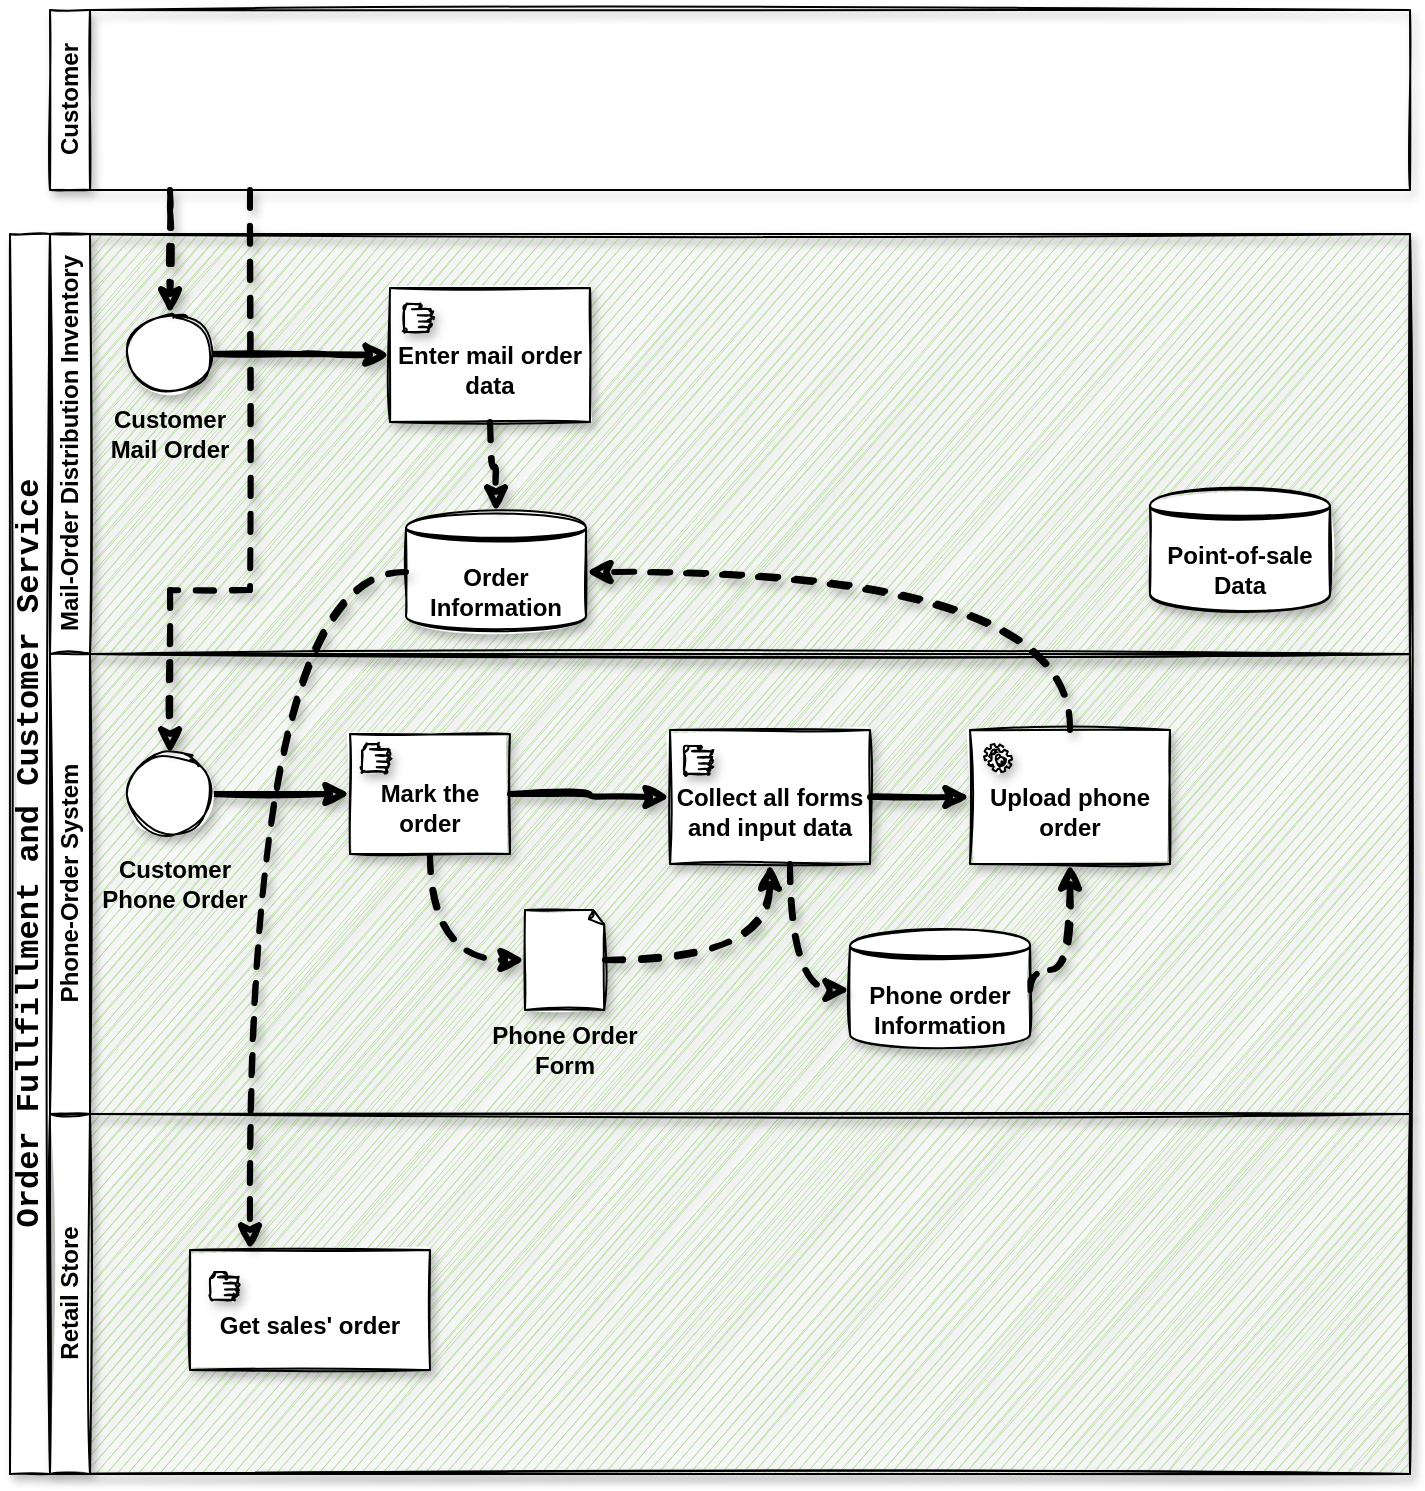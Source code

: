 <mxfile version="14.6.1" type="github">
  <diagram id="prtHgNgQTEPvFCAcTncT" name="Page-1">
    <mxGraphModel dx="683" dy="378" grid="1" gridSize="10" guides="1" tooltips="1" connect="1" arrows="1" fold="1" page="1" pageScale="1" pageWidth="827" pageHeight="1169" math="0" shadow="0">
      <root>
        <mxCell id="0" />
        <mxCell id="1" parent="0" />
        <mxCell id="dNxyNK7c78bLwvsdeMH5-19" value="&lt;div style=&quot;font-family: &amp;#34;consolas&amp;#34; , &amp;#34;courier new&amp;#34; , monospace ; font-weight: normal ; line-height: 27px&quot;&gt;&lt;span style=&quot;font-weight: bold&quot;&gt;&lt;font style=&quot;font-size: 16px&quot;&gt;Order&amp;nbsp;Fullfillment&amp;nbsp;and&amp;nbsp;Customer&amp;nbsp;Service&lt;/font&gt;&lt;/span&gt;&lt;/div&gt;" style="swimlane;html=1;childLayout=stackLayout;resizeParent=1;resizeParentMax=0;horizontal=0;startSize=20;horizontalStack=0;shadow=1;sketch=1;swimlaneFillColor=#B9E0A5;rounded=0;glass=0;" parent="1" vertex="1">
          <mxGeometry x="80" y="122" width="700" height="620" as="geometry">
            <mxRectangle x="120" y="120" width="40" height="370" as="alternateBounds" />
          </mxGeometry>
        </mxCell>
        <mxCell id="dNxyNK7c78bLwvsdeMH5-20" value="Mail-Order Distribution Inventory" style="swimlane;html=1;startSize=20;horizontal=0;shadow=1;sketch=1;" parent="dNxyNK7c78bLwvsdeMH5-19" vertex="1">
          <mxGeometry x="20" width="680" height="210" as="geometry">
            <mxRectangle x="20" width="670" height="20" as="alternateBounds" />
          </mxGeometry>
        </mxCell>
        <mxCell id="e2wK-yW2sYxYP3PSsNnn-71" style="edgeStyle=orthogonalEdgeStyle;sketch=1;orthogonalLoop=1;jettySize=auto;html=1;entryX=0;entryY=0.5;entryDx=0;entryDy=0;shadow=1;strokeWidth=3;rounded=0;" edge="1" parent="dNxyNK7c78bLwvsdeMH5-20" source="dNxyNK7c78bLwvsdeMH5-23" target="e2wK-yW2sYxYP3PSsNnn-69">
          <mxGeometry relative="1" as="geometry" />
        </mxCell>
        <mxCell id="dNxyNK7c78bLwvsdeMH5-23" value="" style="ellipse;whiteSpace=wrap;html=1;shadow=1;sketch=1;" parent="dNxyNK7c78bLwvsdeMH5-20" vertex="1">
          <mxGeometry x="40" y="40" width="40" height="40" as="geometry" />
        </mxCell>
        <mxCell id="e2wK-yW2sYxYP3PSsNnn-31" value="&lt;b&gt;Customer Mail Order&lt;/b&gt;" style="text;html=1;strokeColor=none;fillColor=none;align=center;verticalAlign=middle;whiteSpace=wrap;rounded=0;shadow=1;glass=0;" vertex="1" parent="dNxyNK7c78bLwvsdeMH5-20">
          <mxGeometry x="25" y="90" width="70" height="20" as="geometry" />
        </mxCell>
        <mxCell id="e2wK-yW2sYxYP3PSsNnn-36" value="&lt;b&gt;Order Information&lt;/b&gt;" style="shape=datastore;whiteSpace=wrap;html=1;rounded=0;shadow=1;glass=0;sketch=1;" vertex="1" parent="dNxyNK7c78bLwvsdeMH5-20">
          <mxGeometry x="178" y="139" width="90" height="60" as="geometry" />
        </mxCell>
        <mxCell id="e2wK-yW2sYxYP3PSsNnn-68" value="" style="group" vertex="1" connectable="0" parent="dNxyNK7c78bLwvsdeMH5-20">
          <mxGeometry x="170" y="27" width="100" height="67" as="geometry" />
        </mxCell>
        <mxCell id="e2wK-yW2sYxYP3PSsNnn-69" value="&lt;b&gt;&lt;br&gt;Enter mail order data&lt;/b&gt;" style="rounded=0;whiteSpace=wrap;html=1;shadow=1;glass=0;sketch=1;" vertex="1" parent="e2wK-yW2sYxYP3PSsNnn-68">
          <mxGeometry width="100" height="67" as="geometry" />
        </mxCell>
        <mxCell id="e2wK-yW2sYxYP3PSsNnn-70" value="" style="shape=mxgraph.bpmn.manual_task;html=1;outlineConnect=0;rounded=0;shadow=1;glass=0;sketch=1;" vertex="1" parent="e2wK-yW2sYxYP3PSsNnn-68">
          <mxGeometry x="7" y="8" width="14" height="14" as="geometry" />
        </mxCell>
        <mxCell id="e2wK-yW2sYxYP3PSsNnn-72" style="edgeStyle=orthogonalEdgeStyle;sketch=1;orthogonalLoop=1;jettySize=auto;html=1;shadow=1;strokeWidth=3;curved=1;dashed=1;" edge="1" parent="dNxyNK7c78bLwvsdeMH5-20" source="e2wK-yW2sYxYP3PSsNnn-69" target="e2wK-yW2sYxYP3PSsNnn-36">
          <mxGeometry relative="1" as="geometry" />
        </mxCell>
        <mxCell id="e2wK-yW2sYxYP3PSsNnn-73" value="&lt;b&gt;Point-of-sale Data&lt;/b&gt;" style="shape=datastore;whiteSpace=wrap;html=1;rounded=0;shadow=1;glass=0;sketch=1;" vertex="1" parent="dNxyNK7c78bLwvsdeMH5-20">
          <mxGeometry x="550" y="128" width="90" height="60" as="geometry" />
        </mxCell>
        <mxCell id="dNxyNK7c78bLwvsdeMH5-21" value="Phone-Order System" style="swimlane;html=1;startSize=20;horizontal=0;shadow=1;sketch=1;" parent="dNxyNK7c78bLwvsdeMH5-19" vertex="1">
          <mxGeometry x="20" y="210" width="680" height="230" as="geometry" />
        </mxCell>
        <mxCell id="e2wK-yW2sYxYP3PSsNnn-47" style="edgeStyle=orthogonalEdgeStyle;curved=1;sketch=1;orthogonalLoop=1;jettySize=auto;html=1;entryX=0;entryY=0.5;entryDx=0;entryDy=0;entryPerimeter=0;shadow=1;dashed=1;strokeWidth=3;exitX=0.5;exitY=1;exitDx=0;exitDy=0;" edge="1" parent="dNxyNK7c78bLwvsdeMH5-21" source="dNxyNK7c78bLwvsdeMH5-26" target="e2wK-yW2sYxYP3PSsNnn-40">
          <mxGeometry relative="1" as="geometry" />
        </mxCell>
        <mxCell id="e2wK-yW2sYxYP3PSsNnn-37" style="edgeStyle=orthogonalEdgeStyle;rounded=0;sketch=1;orthogonalLoop=1;jettySize=auto;html=1;entryX=0;entryY=0.5;entryDx=0;entryDy=0;shadow=1;strokeWidth=3;" edge="1" parent="dNxyNK7c78bLwvsdeMH5-21" source="dNxyNK7c78bLwvsdeMH5-32" target="dNxyNK7c78bLwvsdeMH5-26">
          <mxGeometry relative="1" as="geometry" />
        </mxCell>
        <mxCell id="e2wK-yW2sYxYP3PSsNnn-46" value="" style="group" vertex="1" connectable="0" parent="dNxyNK7c78bLwvsdeMH5-21">
          <mxGeometry x="25" y="50" width="75" height="75" as="geometry" />
        </mxCell>
        <mxCell id="dNxyNK7c78bLwvsdeMH5-32" value="" style="ellipse;whiteSpace=wrap;html=1;shadow=1;sketch=1;" parent="e2wK-yW2sYxYP3PSsNnn-46" vertex="1">
          <mxGeometry x="15" width="40" height="40" as="geometry" />
        </mxCell>
        <mxCell id="e2wK-yW2sYxYP3PSsNnn-35" value="&lt;b&gt;Customer Phone Order&lt;/b&gt;" style="text;html=1;strokeColor=none;fillColor=none;align=center;verticalAlign=middle;whiteSpace=wrap;rounded=0;shadow=1;glass=0;" vertex="1" parent="e2wK-yW2sYxYP3PSsNnn-46">
          <mxGeometry y="55" width="75" height="20" as="geometry" />
        </mxCell>
        <mxCell id="e2wK-yW2sYxYP3PSsNnn-45" value="" style="group" vertex="1" connectable="0" parent="dNxyNK7c78bLwvsdeMH5-21">
          <mxGeometry x="220" y="128" width="75" height="80" as="geometry" />
        </mxCell>
        <mxCell id="e2wK-yW2sYxYP3PSsNnn-40" value="" style="whiteSpace=wrap;html=1;shape=mxgraph.basic.document;rounded=0;shadow=1;glass=0;sketch=1;" vertex="1" parent="e2wK-yW2sYxYP3PSsNnn-45">
          <mxGeometry x="17.5" width="40" height="50" as="geometry" />
        </mxCell>
        <mxCell id="e2wK-yW2sYxYP3PSsNnn-41" value="&lt;b&gt;Phone Order Form&lt;/b&gt;" style="text;html=1;strokeColor=none;fillColor=none;align=center;verticalAlign=middle;whiteSpace=wrap;rounded=0;shadow=1;glass=0;" vertex="1" parent="e2wK-yW2sYxYP3PSsNnn-45">
          <mxGeometry y="60" width="75" height="20" as="geometry" />
        </mxCell>
        <mxCell id="e2wK-yW2sYxYP3PSsNnn-51" value="" style="shape=mxgraph.bpmn.manual_task;html=1;outlineConnect=0;rounded=0;shadow=1;glass=0;sketch=1;" vertex="1" parent="dNxyNK7c78bLwvsdeMH5-21">
          <mxGeometry x="317" y="49" width="14" height="14" as="geometry" />
        </mxCell>
        <mxCell id="e2wK-yW2sYxYP3PSsNnn-52" value="" style="group" vertex="1" connectable="0" parent="dNxyNK7c78bLwvsdeMH5-21">
          <mxGeometry x="150" y="40" width="80" height="60" as="geometry" />
        </mxCell>
        <mxCell id="dNxyNK7c78bLwvsdeMH5-26" value="&lt;b&gt;&lt;br&gt;Mark the order&lt;/b&gt;" style="rounded=0;whiteSpace=wrap;html=1;fontFamily=Helvetica;fontSize=12;fontColor=#000000;align=center;shadow=1;sketch=1;" parent="e2wK-yW2sYxYP3PSsNnn-52" vertex="1">
          <mxGeometry width="80" height="60" as="geometry" />
        </mxCell>
        <mxCell id="e2wK-yW2sYxYP3PSsNnn-39" value="" style="shape=mxgraph.bpmn.manual_task;html=1;outlineConnect=0;rounded=0;shadow=1;glass=0;sketch=1;" vertex="1" parent="e2wK-yW2sYxYP3PSsNnn-52">
          <mxGeometry x="6" y="5" width="14" height="14" as="geometry" />
        </mxCell>
        <mxCell id="e2wK-yW2sYxYP3PSsNnn-54" value="" style="group" vertex="1" connectable="0" parent="dNxyNK7c78bLwvsdeMH5-21">
          <mxGeometry x="310" y="43" width="100" height="67" as="geometry" />
        </mxCell>
        <mxCell id="e2wK-yW2sYxYP3PSsNnn-50" value="&lt;b&gt;&lt;br&gt;Collect all forms and input data&lt;/b&gt;" style="rounded=0;whiteSpace=wrap;html=1;shadow=1;glass=0;sketch=1;" vertex="1" parent="e2wK-yW2sYxYP3PSsNnn-54">
          <mxGeometry y="-5" width="100" height="67" as="geometry" />
        </mxCell>
        <mxCell id="e2wK-yW2sYxYP3PSsNnn-53" value="" style="shape=mxgraph.bpmn.manual_task;html=1;outlineConnect=0;rounded=0;shadow=1;glass=0;sketch=1;" vertex="1" parent="e2wK-yW2sYxYP3PSsNnn-54">
          <mxGeometry x="7" y="3" width="14" height="14" as="geometry" />
        </mxCell>
        <mxCell id="e2wK-yW2sYxYP3PSsNnn-55" style="edgeStyle=orthogonalEdgeStyle;curved=1;sketch=1;orthogonalLoop=1;jettySize=auto;html=1;entryX=0.5;entryY=1;entryDx=0;entryDy=0;shadow=1;dashed=1;strokeWidth=3;" edge="1" parent="dNxyNK7c78bLwvsdeMH5-21" source="e2wK-yW2sYxYP3PSsNnn-40" target="e2wK-yW2sYxYP3PSsNnn-50">
          <mxGeometry relative="1" as="geometry" />
        </mxCell>
        <mxCell id="e2wK-yW2sYxYP3PSsNnn-56" style="edgeStyle=orthogonalEdgeStyle;curved=1;sketch=1;orthogonalLoop=1;jettySize=auto;html=1;entryX=0;entryY=0.5;entryDx=0;entryDy=0;shadow=1;strokeWidth=3;" edge="1" parent="dNxyNK7c78bLwvsdeMH5-21" source="dNxyNK7c78bLwvsdeMH5-26" target="e2wK-yW2sYxYP3PSsNnn-50">
          <mxGeometry relative="1" as="geometry" />
        </mxCell>
        <mxCell id="e2wK-yW2sYxYP3PSsNnn-57" value="" style="group;container=1;" vertex="1" connectable="0" parent="dNxyNK7c78bLwvsdeMH5-21">
          <mxGeometry x="460" y="43" width="100" height="67" as="geometry" />
        </mxCell>
        <mxCell id="e2wK-yW2sYxYP3PSsNnn-60" value="" style="group" vertex="1" connectable="0" parent="e2wK-yW2sYxYP3PSsNnn-57">
          <mxGeometry y="-5" width="100" height="67" as="geometry" />
        </mxCell>
        <mxCell id="e2wK-yW2sYxYP3PSsNnn-67" value="" style="group" vertex="1" connectable="0" parent="e2wK-yW2sYxYP3PSsNnn-60">
          <mxGeometry width="100" height="67" as="geometry" />
        </mxCell>
        <mxCell id="e2wK-yW2sYxYP3PSsNnn-77" value="" style="group" vertex="1" connectable="0" parent="e2wK-yW2sYxYP3PSsNnn-67">
          <mxGeometry width="100" height="67" as="geometry" />
        </mxCell>
        <mxCell id="e2wK-yW2sYxYP3PSsNnn-58" value="&lt;b&gt;&lt;br&gt;Upload phone order&lt;/b&gt;" style="rounded=0;whiteSpace=wrap;html=1;shadow=1;glass=0;sketch=1;" vertex="1" parent="e2wK-yW2sYxYP3PSsNnn-77">
          <mxGeometry width="100" height="67" as="geometry" />
        </mxCell>
        <mxCell id="e2wK-yW2sYxYP3PSsNnn-76" value="" style="shape=mxgraph.bpmn.service_task;html=1;outlineConnect=0;rounded=0;shadow=1;glass=0;sketch=1;" vertex="1" parent="e2wK-yW2sYxYP3PSsNnn-77">
          <mxGeometry x="7" y="7" width="14" height="14" as="geometry" />
        </mxCell>
        <mxCell id="e2wK-yW2sYxYP3PSsNnn-61" style="edgeStyle=orthogonalEdgeStyle;curved=1;sketch=1;orthogonalLoop=1;jettySize=auto;html=1;entryX=0;entryY=0.5;entryDx=0;entryDy=0;shadow=1;strokeWidth=3;" edge="1" parent="dNxyNK7c78bLwvsdeMH5-21" source="e2wK-yW2sYxYP3PSsNnn-50" target="e2wK-yW2sYxYP3PSsNnn-58">
          <mxGeometry relative="1" as="geometry" />
        </mxCell>
        <mxCell id="e2wK-yW2sYxYP3PSsNnn-64" style="edgeStyle=orthogonalEdgeStyle;curved=1;sketch=1;orthogonalLoop=1;jettySize=auto;html=1;entryX=0.5;entryY=1;entryDx=0;entryDy=0;shadow=1;dashed=1;strokeWidth=3;exitX=1;exitY=0.5;exitDx=0;exitDy=0;" edge="1" parent="dNxyNK7c78bLwvsdeMH5-21" source="e2wK-yW2sYxYP3PSsNnn-62" target="e2wK-yW2sYxYP3PSsNnn-58">
          <mxGeometry relative="1" as="geometry">
            <Array as="points">
              <mxPoint x="490" y="158" />
              <mxPoint x="510" y="158" />
            </Array>
          </mxGeometry>
        </mxCell>
        <mxCell id="e2wK-yW2sYxYP3PSsNnn-62" value="&lt;b&gt;Phone order Information&lt;/b&gt;" style="shape=datastore;whiteSpace=wrap;html=1;rounded=0;shadow=1;glass=0;sketch=1;" vertex="1" parent="dNxyNK7c78bLwvsdeMH5-21">
          <mxGeometry x="400" y="138" width="90" height="60" as="geometry" />
        </mxCell>
        <mxCell id="e2wK-yW2sYxYP3PSsNnn-63" style="edgeStyle=orthogonalEdgeStyle;curved=1;sketch=1;orthogonalLoop=1;jettySize=auto;html=1;entryX=0;entryY=0.5;entryDx=0;entryDy=0;shadow=1;strokeWidth=3;dashed=1;" edge="1" parent="dNxyNK7c78bLwvsdeMH5-21" source="e2wK-yW2sYxYP3PSsNnn-50" target="e2wK-yW2sYxYP3PSsNnn-62">
          <mxGeometry relative="1" as="geometry">
            <Array as="points">
              <mxPoint x="370" y="168" />
            </Array>
          </mxGeometry>
        </mxCell>
        <mxCell id="dNxyNK7c78bLwvsdeMH5-22" value="Retail Store" style="swimlane;html=1;startSize=20;horizontal=0;shadow=1;sketch=1;" parent="dNxyNK7c78bLwvsdeMH5-19" vertex="1">
          <mxGeometry x="20" y="440" width="680" height="180" as="geometry" />
        </mxCell>
        <mxCell id="e2wK-yW2sYxYP3PSsNnn-78" value="&lt;b&gt;&lt;br&gt;Get sales&#39; order&lt;/b&gt;" style="rounded=0;whiteSpace=wrap;html=1;shadow=1;glass=0;sketch=1;" vertex="1" parent="dNxyNK7c78bLwvsdeMH5-22">
          <mxGeometry x="70" y="68" width="120" height="60" as="geometry" />
        </mxCell>
        <mxCell id="e2wK-yW2sYxYP3PSsNnn-79" value="" style="shape=mxgraph.bpmn.manual_task;html=1;outlineConnect=0;rounded=0;shadow=1;glass=0;sketch=1;" vertex="1" parent="dNxyNK7c78bLwvsdeMH5-22">
          <mxGeometry x="80" y="79" width="14" height="14" as="geometry" />
        </mxCell>
        <mxCell id="e2wK-yW2sYxYP3PSsNnn-65" style="edgeStyle=orthogonalEdgeStyle;sketch=1;orthogonalLoop=1;jettySize=auto;html=1;shadow=1;strokeWidth=3;dashed=1;curved=1;exitX=0.5;exitY=0;exitDx=0;exitDy=0;" edge="1" parent="dNxyNK7c78bLwvsdeMH5-19" source="e2wK-yW2sYxYP3PSsNnn-58" target="e2wK-yW2sYxYP3PSsNnn-36">
          <mxGeometry relative="1" as="geometry">
            <Array as="points">
              <mxPoint x="530" y="169" />
            </Array>
          </mxGeometry>
        </mxCell>
        <mxCell id="e2wK-yW2sYxYP3PSsNnn-80" style="edgeStyle=orthogonalEdgeStyle;curved=1;sketch=1;orthogonalLoop=1;jettySize=auto;html=1;shadow=1;dashed=1;strokeWidth=3;exitX=0;exitY=0.5;exitDx=0;exitDy=0;" edge="1" parent="dNxyNK7c78bLwvsdeMH5-19" source="e2wK-yW2sYxYP3PSsNnn-36" target="e2wK-yW2sYxYP3PSsNnn-78">
          <mxGeometry relative="1" as="geometry">
            <Array as="points">
              <mxPoint x="120" y="169" />
            </Array>
          </mxGeometry>
        </mxCell>
        <mxCell id="e2wK-yW2sYxYP3PSsNnn-30" style="edgeStyle=orthogonalEdgeStyle;rounded=0;sketch=1;orthogonalLoop=1;jettySize=auto;html=1;shadow=1;strokeWidth=3;dashed=1;" edge="1" parent="1" source="e2wK-yW2sYxYP3PSsNnn-27" target="dNxyNK7c78bLwvsdeMH5-23">
          <mxGeometry relative="1" as="geometry">
            <Array as="points">
              <mxPoint x="160" y="110" />
              <mxPoint x="160" y="110" />
            </Array>
          </mxGeometry>
        </mxCell>
        <mxCell id="e2wK-yW2sYxYP3PSsNnn-34" style="edgeStyle=orthogonalEdgeStyle;rounded=0;sketch=1;orthogonalLoop=1;jettySize=auto;html=1;shadow=1;dashed=1;strokeWidth=3;" edge="1" parent="1" source="e2wK-yW2sYxYP3PSsNnn-27" target="dNxyNK7c78bLwvsdeMH5-32">
          <mxGeometry relative="1" as="geometry">
            <Array as="points">
              <mxPoint x="200" y="300" />
              <mxPoint x="160" y="300" />
            </Array>
          </mxGeometry>
        </mxCell>
        <mxCell id="e2wK-yW2sYxYP3PSsNnn-27" value="Customer" style="swimlane;html=1;startSize=20;horizontal=0;shadow=1;sketch=1;" vertex="1" parent="1">
          <mxGeometry x="100" y="10" width="680" height="90" as="geometry" />
        </mxCell>
      </root>
    </mxGraphModel>
  </diagram>
</mxfile>
